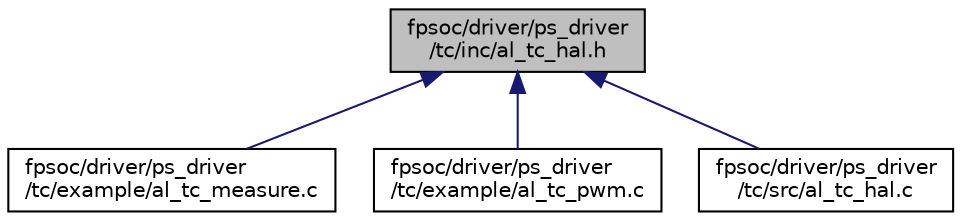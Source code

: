digraph "fpsoc/driver/ps_driver/tc/inc/al_tc_hal.h"
{
  edge [fontname="Helvetica",fontsize="10",labelfontname="Helvetica",labelfontsize="10"];
  node [fontname="Helvetica",fontsize="10",shape=record];
  Node5 [label="fpsoc/driver/ps_driver\l/tc/inc/al_tc_hal.h",height=0.2,width=0.4,color="black", fillcolor="grey75", style="filled", fontcolor="black"];
  Node5 -> Node6 [dir="back",color="midnightblue",fontsize="10",style="solid",fontname="Helvetica"];
  Node6 [label="fpsoc/driver/ps_driver\l/tc/example/al_tc_measure.c",height=0.2,width=0.4,color="black", fillcolor="white", style="filled",URL="$al__tc__measure_8c.html",tooltip="tc measure pulse width example "];
  Node5 -> Node7 [dir="back",color="midnightblue",fontsize="10",style="solid",fontname="Helvetica"];
  Node7 [label="fpsoc/driver/ps_driver\l/tc/example/al_tc_pwm.c",height=0.2,width=0.4,color="black", fillcolor="white", style="filled",URL="$al__tc__pwm_8c.html",tooltip="tc pwm output example "];
  Node5 -> Node8 [dir="back",color="midnightblue",fontsize="10",style="solid",fontname="Helvetica"];
  Node8 [label="fpsoc/driver/ps_driver\l/tc/src/al_tc_hal.c",height=0.2,width=0.4,color="black", fillcolor="white", style="filled",URL="$al__tc__hal_8c.html"];
}
